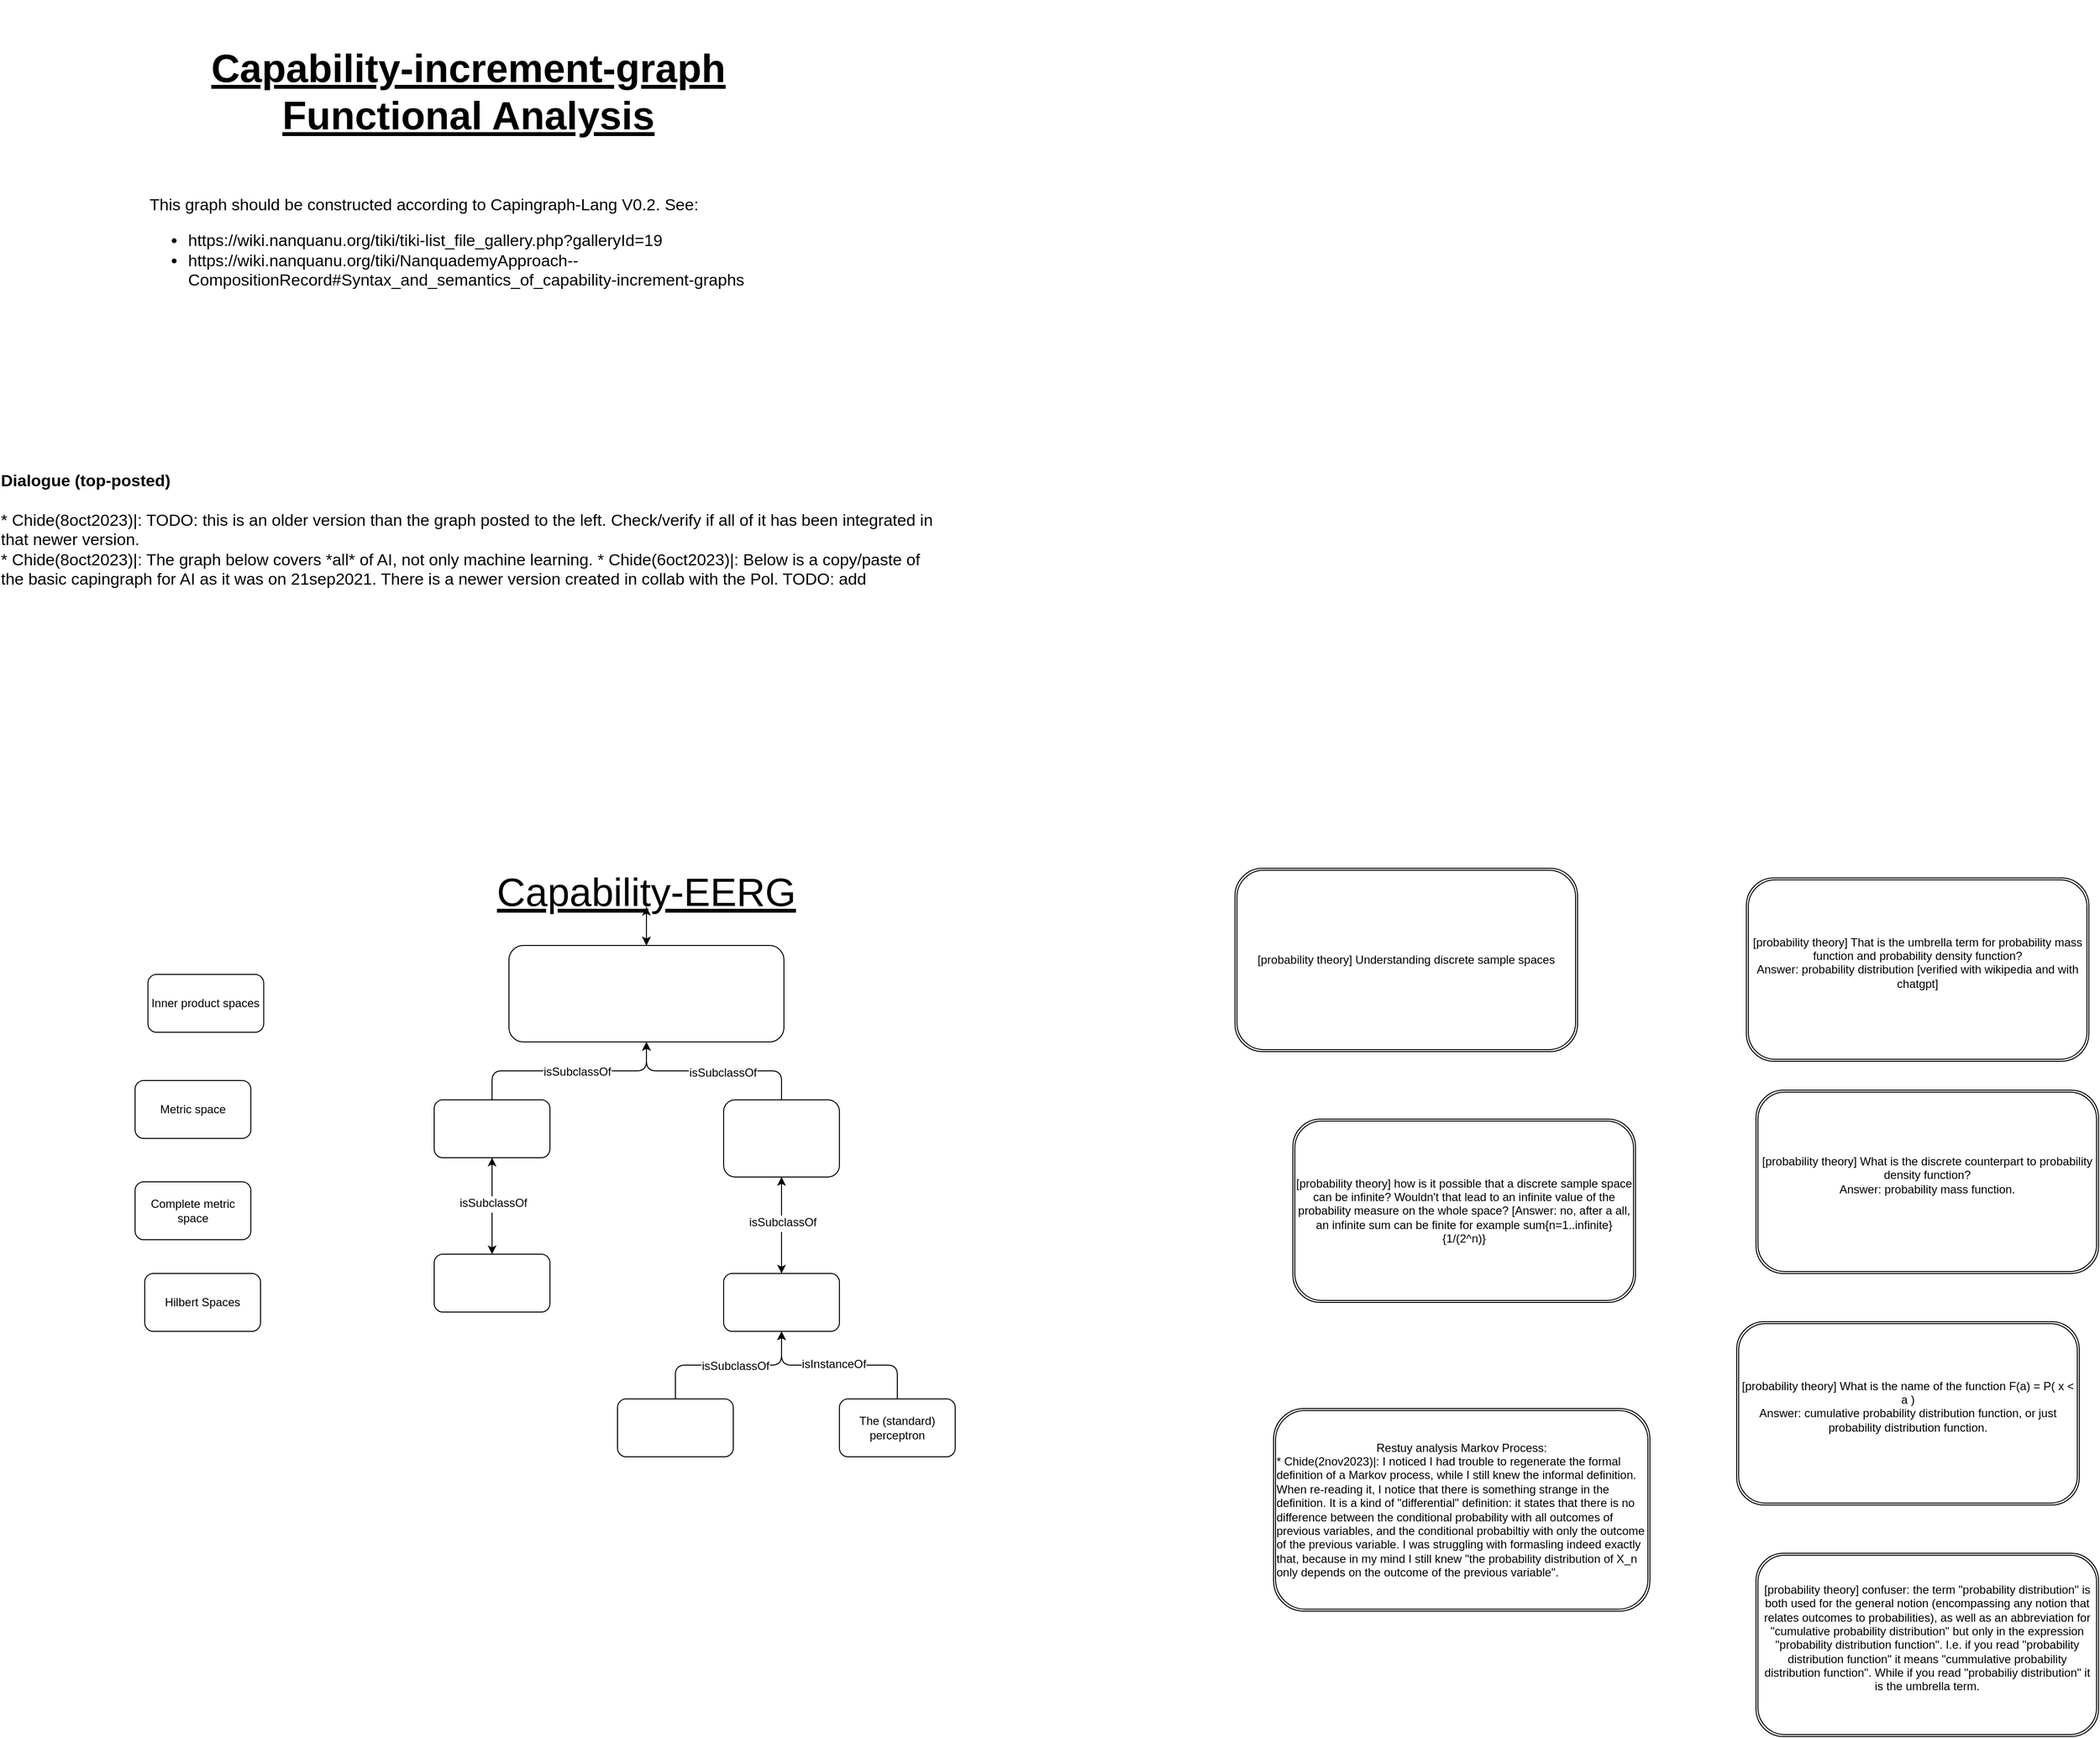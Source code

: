 <mxfile pages="2">
    <diagram id="B7K4dlUMo49jTZ7MUKLO" name="Page-1">
        <mxGraphModel dx="566" dy="4987" grid="1" gridSize="10" guides="1" tooltips="1" connect="1" arrows="1" fold="1" page="1" pageScale="1" pageWidth="850" pageHeight="1100" math="0" shadow="0">
            <root>
                <mxCell id="0"/>
                <mxCell id="1" parent="0"/>
                <mxCell id="VubCMFE6i79kwyD0t57Z-1" value="&lt;div&gt;[probability theory] Understanding discrete sample spaces&lt;/div&gt;" style="shape=ext;double=1;rounded=1;whiteSpace=wrap;html=1;" parent="1" vertex="1">
                    <mxGeometry x="1920" y="-2700" width="355" height="190" as="geometry"/>
                </mxCell>
                <mxCell id="VubCMFE6i79kwyD0t57Z-2" value="&lt;div&gt;[probability theory] how is it possible that a discrete sample space can be infinite? Wouldn't that lead to an infinite value of the probability measure on the whole space? [Answer: no, after a all, an infinite sum can be finite for example sum{n=1..infinite}{1/(2^n)}&lt;/div&gt;" style="shape=ext;double=1;rounded=1;whiteSpace=wrap;html=1;" parent="1" vertex="1">
                    <mxGeometry x="1980" y="-2440" width="355" height="190" as="geometry"/>
                </mxCell>
                <mxCell id="v8K0t_mxKD4SibOHJrIX-1" value="&lt;div&gt;[probability theory] That is the umbrella term for probability mass function and probability density function?&lt;/div&gt;&lt;div&gt;Answer: probability distribution [verified with wikipedia and with chatgpt]&lt;/div&gt;&lt;div&gt;&lt;br&gt;&lt;/div&gt;" style="shape=ext;double=1;rounded=1;whiteSpace=wrap;html=1;" parent="1" vertex="1">
                    <mxGeometry x="2450" y="-2690" width="355" height="190" as="geometry"/>
                </mxCell>
                <mxCell id="v8K0t_mxKD4SibOHJrIX-2" value="&lt;div&gt;[probability theory] What is the discrete counterpart to probability density function?&lt;/div&gt;&lt;div&gt;Answer: probability mass function.&lt;/div&gt;&lt;div&gt;&lt;br&gt;&lt;/div&gt;" style="shape=ext;double=1;rounded=1;whiteSpace=wrap;html=1;" parent="1" vertex="1">
                    <mxGeometry x="2460" y="-2470" width="355" height="190" as="geometry"/>
                </mxCell>
                <mxCell id="v8K0t_mxKD4SibOHJrIX-3" value="&lt;div&gt;[probability theory] What is the name of the function F(a) = P( x &amp;lt; a )&lt;/div&gt;&lt;div&gt;Answer: cumulative probability distribution function, or just probability distribution function.&lt;/div&gt;&lt;div&gt;&lt;br&gt;&lt;/div&gt;" style="shape=ext;double=1;rounded=1;whiteSpace=wrap;html=1;" parent="1" vertex="1">
                    <mxGeometry x="2440" y="-2230" width="355" height="190" as="geometry"/>
                </mxCell>
                <mxCell id="v8K0t_mxKD4SibOHJrIX-4" value="&lt;div&gt;[probability theory] confuser: the term &quot;probability distribution&quot; is both used for the general notion (encompassing any notion that relates outcomes to probabilities), as well as an abbreviation for &quot;cumulative probability distribution&quot; but only in the expression &quot;probability distribution function&quot;. I.e. if you read &quot;probability distribution function&quot; it means &quot;cummulative probability distribution function&quot;. While if you read &quot;probabiliy distribution&quot; it is the umbrella term.&lt;/div&gt;&lt;div&gt;&lt;br&gt;&lt;/div&gt;" style="shape=ext;double=1;rounded=1;whiteSpace=wrap;html=1;" parent="1" vertex="1">
                    <mxGeometry x="2460" y="-1990" width="355" height="190" as="geometry"/>
                </mxCell>
                <mxCell id="py02fO8jr5Cy9zJD8t3z-1" value="Restuy analysis Markov Process:&lt;br&gt;&lt;div style=&quot;text-align: left;&quot;&gt;&lt;span style=&quot;background-color: initial;&quot;&gt;* Chide(2nov2023)|: I noticed I had trouble to regenerate the formal definition of a Markov process, while I still knew the informal definition. When re-reading it, I notice that there is something strange in the definition. It is a kind of &quot;differential&quot; definition: it states that there is no difference between the conditional probability with all outcomes of previous variables, and the conditional probabiltiy with only the outcome of the previous variable. I was struggling with formasling indeed exactly that, because in my mind I still knew &quot;the probability distribution of X_n only depends on the outcome of the previous variable&quot;.&lt;/span&gt;&lt;/div&gt;" style="shape=ext;double=1;rounded=1;whiteSpace=wrap;html=1;" parent="1" vertex="1">
                    <mxGeometry x="1960" y="-2140" width="390" height="210" as="geometry"/>
                </mxCell>
                <mxCell id="SrYzJ1p3SyJMcJKfYAmm-2" value="" style="edgeStyle=none;html=1;" edge="1" parent="1" source="SrYzJ1p3SyJMcJKfYAmm-4" target="SrYzJ1p3SyJMcJKfYAmm-6">
                    <mxGeometry relative="1" as="geometry"/>
                </mxCell>
                <mxCell id="SrYzJ1p3SyJMcJKfYAmm-3" value="" style="edgeStyle=none;html=1;" edge="1" parent="1" source="SrYzJ1p3SyJMcJKfYAmm-4" target="SrYzJ1p3SyJMcJKfYAmm-6">
                    <mxGeometry relative="1" as="geometry"/>
                </mxCell>
                <mxCell id="SrYzJ1p3SyJMcJKfYAmm-4" value="Capability-EERG" style="text;html=1;strokeColor=none;fillColor=none;align=center;verticalAlign=middle;whiteSpace=wrap;rounded=0;fontSize=41;fontStyle=4" vertex="1" parent="1">
                    <mxGeometry x="1090" y="-2690" width="440" height="30" as="geometry"/>
                </mxCell>
                <mxCell id="SrYzJ1p3SyJMcJKfYAmm-5" value="" style="edgeStyle=none;html=1;" edge="1" parent="1" source="SrYzJ1p3SyJMcJKfYAmm-6" target="SrYzJ1p3SyJMcJKfYAmm-4">
                    <mxGeometry relative="1" as="geometry"/>
                </mxCell>
                <mxCell id="SrYzJ1p3SyJMcJKfYAmm-6" value="" style="rounded=1;whiteSpace=wrap;html=1;fontSize=12;" vertex="1" parent="1">
                    <mxGeometry x="1167.5" y="-2620" width="285" height="100" as="geometry"/>
                </mxCell>
                <mxCell id="SrYzJ1p3SyJMcJKfYAmm-7" value="" style="edgeStyle=none;html=1;" edge="1" parent="1" source="SrYzJ1p3SyJMcJKfYAmm-8" target="SrYzJ1p3SyJMcJKfYAmm-21">
                    <mxGeometry relative="1" as="geometry"/>
                </mxCell>
                <mxCell id="SrYzJ1p3SyJMcJKfYAmm-8" value="" style="rounded=1;whiteSpace=wrap;html=1;fontSize=12;" vertex="1" parent="1">
                    <mxGeometry x="1090" y="-2460" width="120" height="60" as="geometry"/>
                </mxCell>
                <mxCell id="SrYzJ1p3SyJMcJKfYAmm-9" value="" style="edgeStyle=none;html=1;" edge="1" parent="1" source="SrYzJ1p3SyJMcJKfYAmm-10" target="SrYzJ1p3SyJMcJKfYAmm-11">
                    <mxGeometry relative="1" as="geometry"/>
                </mxCell>
                <mxCell id="SrYzJ1p3SyJMcJKfYAmm-10" value="" style="rounded=1;whiteSpace=wrap;html=1;fontSize=12;" vertex="1" parent="1">
                    <mxGeometry x="1390" y="-2460" width="120" height="80" as="geometry"/>
                </mxCell>
                <mxCell id="SrYzJ1p3SyJMcJKfYAmm-11" value="" style="rounded=1;whiteSpace=wrap;html=1;fontSize=12;" vertex="1" parent="1">
                    <mxGeometry x="1390" y="-2280" width="120" height="60" as="geometry"/>
                </mxCell>
                <mxCell id="SrYzJ1p3SyJMcJKfYAmm-12" value="" style="endArrow=classic;html=1;fontSize=12;edgeStyle=orthogonalEdgeStyle;" edge="1" parent="1" source="SrYzJ1p3SyJMcJKfYAmm-8" target="SrYzJ1p3SyJMcJKfYAmm-6">
                    <mxGeometry relative="1" as="geometry">
                        <mxPoint x="1142.5" y="-2480" as="sourcePoint"/>
                        <mxPoint x="1242.5" y="-2480" as="targetPoint"/>
                    </mxGeometry>
                </mxCell>
                <mxCell id="SrYzJ1p3SyJMcJKfYAmm-13" value="Label" style="edgeLabel;resizable=0;html=1;align=center;verticalAlign=middle;" connectable="0" vertex="1" parent="SrYzJ1p3SyJMcJKfYAmm-12">
                    <mxGeometry relative="1" as="geometry"/>
                </mxCell>
                <mxCell id="SrYzJ1p3SyJMcJKfYAmm-14" value="&lt;div&gt;isSubclassOf&lt;/div&gt;" style="edgeLabel;html=1;align=center;verticalAlign=middle;resizable=0;points=[];fontSize=12;" vertex="1" connectable="0" parent="SrYzJ1p3SyJMcJKfYAmm-12">
                    <mxGeometry x="0.07" y="-1" relative="1" as="geometry">
                        <mxPoint as="offset"/>
                    </mxGeometry>
                </mxCell>
                <mxCell id="SrYzJ1p3SyJMcJKfYAmm-15" value="" style="endArrow=classic;html=1;fontSize=12;edgeStyle=orthogonalEdgeStyle;" edge="1" parent="1" source="SrYzJ1p3SyJMcJKfYAmm-10" target="SrYzJ1p3SyJMcJKfYAmm-6">
                    <mxGeometry relative="1" as="geometry">
                        <mxPoint x="1410" y="-2490" as="sourcePoint"/>
                        <mxPoint x="1510" y="-2490" as="targetPoint"/>
                    </mxGeometry>
                </mxCell>
                <mxCell id="SrYzJ1p3SyJMcJKfYAmm-16" value="Label" style="edgeLabel;resizable=0;html=1;align=center;verticalAlign=middle;" connectable="0" vertex="1" parent="SrYzJ1p3SyJMcJKfYAmm-15">
                    <mxGeometry relative="1" as="geometry"/>
                </mxCell>
                <mxCell id="SrYzJ1p3SyJMcJKfYAmm-17" value="&lt;div&gt;isSubclassOf&lt;/div&gt;" style="edgeLabel;html=1;align=center;verticalAlign=middle;resizable=0;points=[];fontSize=12;" vertex="1" connectable="0" parent="SrYzJ1p3SyJMcJKfYAmm-15">
                    <mxGeometry x="-0.086" y="2" relative="1" as="geometry">
                        <mxPoint as="offset"/>
                    </mxGeometry>
                </mxCell>
                <mxCell id="SrYzJ1p3SyJMcJKfYAmm-18" value="" style="endArrow=classic;html=1;fontSize=12;edgeStyle=orthogonalEdgeStyle;" edge="1" parent="1" source="SrYzJ1p3SyJMcJKfYAmm-11" target="SrYzJ1p3SyJMcJKfYAmm-10">
                    <mxGeometry relative="1" as="geometry">
                        <mxPoint x="1060" y="-2340" as="sourcePoint"/>
                        <mxPoint x="1200" y="-2390" as="targetPoint"/>
                    </mxGeometry>
                </mxCell>
                <mxCell id="SrYzJ1p3SyJMcJKfYAmm-19" value="Label" style="edgeLabel;resizable=0;html=1;align=center;verticalAlign=middle;" connectable="0" vertex="1" parent="SrYzJ1p3SyJMcJKfYAmm-18">
                    <mxGeometry relative="1" as="geometry"/>
                </mxCell>
                <mxCell id="SrYzJ1p3SyJMcJKfYAmm-20" value="&lt;div&gt;isSubclassOf&lt;/div&gt;" style="edgeLabel;html=1;align=center;verticalAlign=middle;resizable=0;points=[];fontSize=12;" vertex="1" connectable="0" parent="SrYzJ1p3SyJMcJKfYAmm-18">
                    <mxGeometry x="0.07" y="-1" relative="1" as="geometry">
                        <mxPoint as="offset"/>
                    </mxGeometry>
                </mxCell>
                <mxCell id="SrYzJ1p3SyJMcJKfYAmm-21" value="" style="rounded=1;whiteSpace=wrap;html=1;fontSize=12;" vertex="1" parent="1">
                    <mxGeometry x="1090" y="-2300" width="120" height="60" as="geometry"/>
                </mxCell>
                <mxCell id="SrYzJ1p3SyJMcJKfYAmm-22" value="" style="endArrow=classic;html=1;fontSize=12;edgeStyle=orthogonalEdgeStyle;" edge="1" parent="1" source="SrYzJ1p3SyJMcJKfYAmm-21" target="SrYzJ1p3SyJMcJKfYAmm-8">
                    <mxGeometry relative="1" as="geometry">
                        <mxPoint x="1050" y="-2310" as="sourcePoint"/>
                        <mxPoint x="1050" y="-2390" as="targetPoint"/>
                    </mxGeometry>
                </mxCell>
                <mxCell id="SrYzJ1p3SyJMcJKfYAmm-23" value="Label" style="edgeLabel;resizable=0;html=1;align=center;verticalAlign=middle;" connectable="0" vertex="1" parent="SrYzJ1p3SyJMcJKfYAmm-22">
                    <mxGeometry relative="1" as="geometry"/>
                </mxCell>
                <mxCell id="SrYzJ1p3SyJMcJKfYAmm-24" value="&lt;div&gt;isSubclassOf&lt;/div&gt;" style="edgeLabel;html=1;align=center;verticalAlign=middle;resizable=0;points=[];fontSize=12;" vertex="1" connectable="0" parent="SrYzJ1p3SyJMcJKfYAmm-22">
                    <mxGeometry x="0.07" y="-1" relative="1" as="geometry">
                        <mxPoint as="offset"/>
                    </mxGeometry>
                </mxCell>
                <mxCell id="SrYzJ1p3SyJMcJKfYAmm-25" value="" style="rounded=1;whiteSpace=wrap;html=1;fontSize=12;" vertex="1" parent="1">
                    <mxGeometry x="1280" y="-2150" width="120" height="60" as="geometry"/>
                </mxCell>
                <mxCell id="SrYzJ1p3SyJMcJKfYAmm-26" value="&lt;div&gt;The (standard) perceptron&lt;br&gt;&lt;/div&gt;" style="rounded=1;whiteSpace=wrap;html=1;fontSize=12;" vertex="1" parent="1">
                    <mxGeometry x="1510" y="-2150" width="120" height="60" as="geometry"/>
                </mxCell>
                <mxCell id="SrYzJ1p3SyJMcJKfYAmm-27" value="" style="endArrow=classic;html=1;fontSize=12;edgeStyle=orthogonalEdgeStyle;" edge="1" parent="1" source="SrYzJ1p3SyJMcJKfYAmm-25" target="SrYzJ1p3SyJMcJKfYAmm-11">
                    <mxGeometry relative="1" as="geometry">
                        <mxPoint x="1319.76" y="-2215" as="sourcePoint"/>
                        <mxPoint x="1319.76" y="-2325" as="targetPoint"/>
                    </mxGeometry>
                </mxCell>
                <mxCell id="SrYzJ1p3SyJMcJKfYAmm-28" value="Label" style="edgeLabel;resizable=0;html=1;align=center;verticalAlign=middle;" connectable="0" vertex="1" parent="SrYzJ1p3SyJMcJKfYAmm-27">
                    <mxGeometry relative="1" as="geometry"/>
                </mxCell>
                <mxCell id="SrYzJ1p3SyJMcJKfYAmm-29" value="&lt;div&gt;isSubclassOf&lt;/div&gt;" style="edgeLabel;html=1;align=center;verticalAlign=middle;resizable=0;points=[];fontSize=12;" vertex="1" connectable="0" parent="SrYzJ1p3SyJMcJKfYAmm-27">
                    <mxGeometry x="0.07" y="-1" relative="1" as="geometry">
                        <mxPoint as="offset"/>
                    </mxGeometry>
                </mxCell>
                <mxCell id="SrYzJ1p3SyJMcJKfYAmm-30" value="" style="endArrow=classic;html=1;fontSize=12;edgeStyle=orthogonalEdgeStyle;" edge="1" parent="1" source="SrYzJ1p3SyJMcJKfYAmm-26" target="SrYzJ1p3SyJMcJKfYAmm-11">
                    <mxGeometry relative="1" as="geometry">
                        <mxPoint x="1370" y="-2140" as="sourcePoint"/>
                        <mxPoint x="1460" y="-2210" as="targetPoint"/>
                    </mxGeometry>
                </mxCell>
                <mxCell id="SrYzJ1p3SyJMcJKfYAmm-31" value="Label" style="edgeLabel;resizable=0;html=1;align=center;verticalAlign=middle;" connectable="0" vertex="1" parent="SrYzJ1p3SyJMcJKfYAmm-30">
                    <mxGeometry relative="1" as="geometry"/>
                </mxCell>
                <mxCell id="SrYzJ1p3SyJMcJKfYAmm-32" value="isInstanceOf" style="edgeLabel;html=1;align=center;verticalAlign=middle;resizable=0;points=[];fontSize=12;" vertex="1" connectable="0" parent="SrYzJ1p3SyJMcJKfYAmm-30">
                    <mxGeometry x="0.07" y="-1" relative="1" as="geometry">
                        <mxPoint as="offset"/>
                    </mxGeometry>
                </mxCell>
                <mxCell id="dbns9WHfu9ufIIii2Yxu-2" value="&lt;div style=&quot;text-align: left; font-size: 17px;&quot;&gt;&lt;span style=&quot;background-color: initial; font-size: 17px;&quot;&gt;&lt;b style=&quot;font-size: 17px;&quot;&gt;Dialogue (top-posted)&lt;/b&gt;&lt;/span&gt;&lt;/div&gt;&lt;div style=&quot;text-align: left; font-size: 17px;&quot;&gt;&lt;span style=&quot;background-color: initial; font-size: 17px;&quot;&gt;&lt;b style=&quot;font-size: 17px;&quot;&gt;&lt;br style=&quot;font-size: 17px;&quot;&gt;&lt;/b&gt;&lt;/span&gt;&lt;/div&gt;&lt;div style=&quot;text-align: left; font-size: 17px;&quot;&gt;&lt;span style=&quot;background-color: initial; font-size: 17px;&quot;&gt;* Chide(8oct2023)|: TODO: this is an older version than the graph posted to the left. Check/verify if all of it has been integrated in that newer version.&lt;/span&gt;&lt;br style=&quot;font-size: 17px;&quot;&gt;&lt;/div&gt;&lt;div style=&quot;text-align: left; font-size: 17px;&quot;&gt;&lt;span style=&quot;font-size: 17px; background-color: initial;&quot;&gt;* Chide(8oct2023)|: The graph below covers *all* of AI, not only machine learning. * Chide(6oct2023)|: Below is a copy/paste of the basic capingraph for AI as it was on 21sep2021. There is a newer version created in collab with the Pol. TODO: add&lt;/span&gt;&lt;/div&gt;&lt;font style=&quot;font-size: 17px;&quot;&gt;&lt;br style=&quot;font-size: 17px;&quot;&gt;&lt;/font&gt;" style="text;html=1;strokeColor=none;fillColor=none;align=center;verticalAlign=middle;whiteSpace=wrap;rounded=0;fontSize=17;" vertex="1" parent="1">
                    <mxGeometry x="640.0" y="-3210" width="976.63" height="340" as="geometry"/>
                </mxCell>
                <mxCell id="dbns9WHfu9ufIIii2Yxu-3" value="&lt;div&gt;Capability-increment-graph Functional Analysis&lt;/div&gt;&lt;div&gt;&lt;br&gt;&lt;/div&gt;" style="text;html=1;strokeColor=none;fillColor=none;align=center;verticalAlign=middle;whiteSpace=wrap;rounded=0;fontSize=41;fontStyle=5" vertex="1" parent="1">
                    <mxGeometry x="843.31" y="-3600" width="565.2" height="240" as="geometry"/>
                </mxCell>
                <mxCell id="dbns9WHfu9ufIIii2Yxu-4" value="&lt;font style=&quot;&quot;&gt;&lt;br&gt;This graph should be constructed according to Capingraph-Lang V0.2. See:&lt;br&gt;&lt;ul style=&quot;&quot;&gt;&lt;li style=&quot;&quot;&gt;&lt;font style=&quot;&quot;&gt;https://wiki.nanquanu.org/tiki/tiki-list_file_gallery.php?galleryId=19&lt;br style=&quot;font-size: 17px;&quot;&gt;&lt;/font&gt;&lt;/li&gt;&lt;li style=&quot;&quot;&gt;&lt;font style=&quot;&quot;&gt;https://wiki.nanquanu.org/tiki/NanquademyApproach--CompositionRecord#Syntax_and_semantics_of_capability-increment-graphs&lt;br&gt;&lt;/font&gt;&lt;/li&gt;&lt;/ul&gt;&lt;/font&gt;" style="text;html=1;strokeColor=none;fillColor=none;align=left;verticalAlign=middle;whiteSpace=wrap;rounded=0;fontSize=17;" vertex="1" parent="1">
                    <mxGeometry x="793.31" y="-3480" width="690" height="260" as="geometry"/>
                </mxCell>
                <mxCell id="yE7slKLqn4e8WR9LVJoA-1" value="Complete metric space" style="rounded=1;whiteSpace=wrap;html=1;fontSize=12;" vertex="1" parent="1">
                    <mxGeometry x="780" y="-2375" width="120" height="60" as="geometry"/>
                </mxCell>
                <mxCell id="yE7slKLqn4e8WR9LVJoA-2" value="Inner product spaces" style="rounded=1;whiteSpace=wrap;html=1;fontSize=12;" vertex="1" parent="1">
                    <mxGeometry x="793.31" y="-2590" width="120" height="60" as="geometry"/>
                </mxCell>
                <mxCell id="yE7slKLqn4e8WR9LVJoA-3" value="Hilbert Spaces" style="rounded=1;whiteSpace=wrap;html=1;fontSize=12;" vertex="1" parent="1">
                    <mxGeometry x="790" y="-2280" width="120" height="60" as="geometry"/>
                </mxCell>
                <mxCell id="yE7slKLqn4e8WR9LVJoA-4" value="Metric space" style="rounded=1;whiteSpace=wrap;html=1;fontSize=12;" vertex="1" parent="1">
                    <mxGeometry x="780" y="-2480" width="120" height="60" as="geometry"/>
                </mxCell>
            </root>
        </mxGraphModel>
    </diagram>
    <diagram id="YIDISZ5j-MkfsONC32Az" name="Page-2">
        <mxGraphModel dx="1924" dy="1996" grid="1" gridSize="10" guides="1" tooltips="1" connect="1" arrows="1" fold="1" page="1" pageScale="1" pageWidth="827" pageHeight="1169" math="0" shadow="0">
            <root>
                <mxCell id="ufQSiUkCF_DbAvPZzFqI-0"/>
                <mxCell id="ufQSiUkCF_DbAvPZzFqI-1" parent="ufQSiUkCF_DbAvPZzFqI-0"/>
                <mxCell id="ufQSiUkCF_DbAvPZzFqI-2" value="&lt;div&gt;Terminology:&lt;/div&gt;&lt;div&gt;raising something to a power = exponentiation.&lt;/div&gt;&lt;div&gt;to raise to power = exponentiate&lt;br&gt;&lt;/div&gt;" style="ellipse;shape=doubleEllipse;whiteSpace=wrap;html=1;aspect=fixed;" parent="ufQSiUkCF_DbAvPZzFqI-1" vertex="1">
                    <mxGeometry x="100" y="170" width="316.67" height="190" as="geometry"/>
                </mxCell>
            </root>
        </mxGraphModel>
    </diagram>
</mxfile>